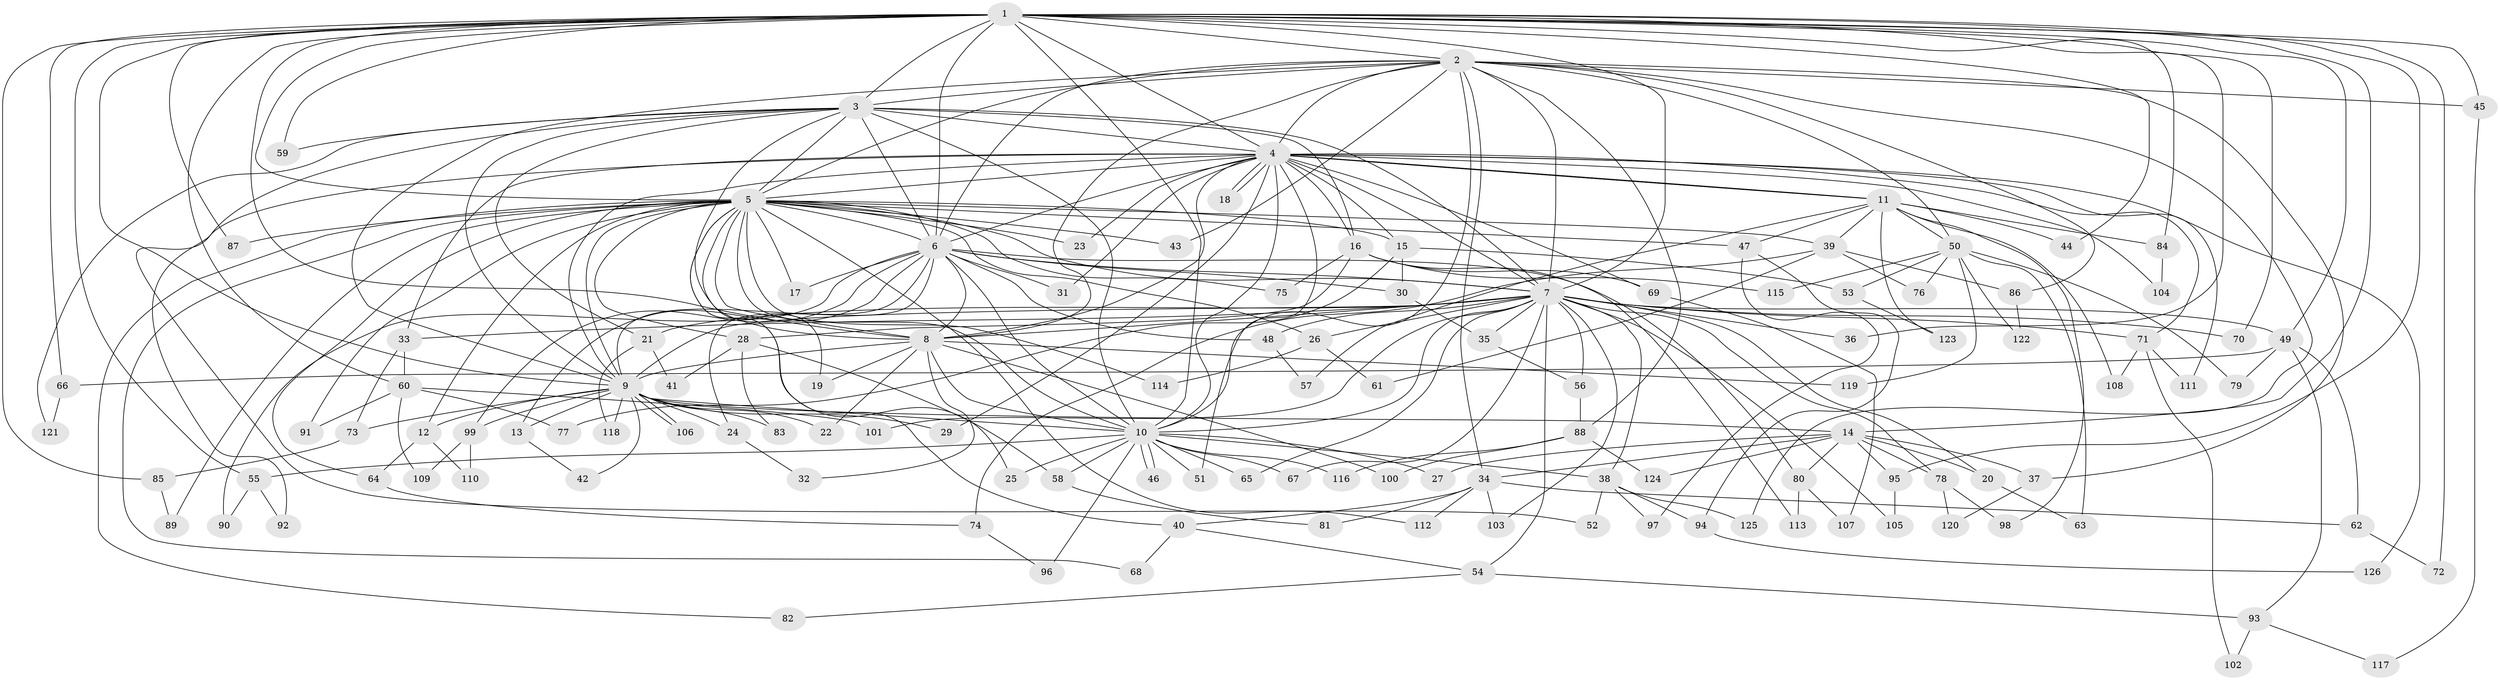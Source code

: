 // coarse degree distribution, {21: 0.010526315789473684, 19: 0.031578947368421054, 12: 0.021052631578947368, 22: 0.010526315789473684, 26: 0.010526315789473684, 33: 0.010526315789473684, 3: 0.14736842105263157, 11: 0.010526315789473684, 6: 0.06315789473684211, 7: 0.010526315789473684, 2: 0.5263157894736842, 4: 0.09473684210526316, 5: 0.031578947368421054, 8: 0.021052631578947368}
// Generated by graph-tools (version 1.1) at 2025/23/03/03/25 07:23:48]
// undirected, 126 vertices, 277 edges
graph export_dot {
graph [start="1"]
  node [color=gray90,style=filled];
  1;
  2;
  3;
  4;
  5;
  6;
  7;
  8;
  9;
  10;
  11;
  12;
  13;
  14;
  15;
  16;
  17;
  18;
  19;
  20;
  21;
  22;
  23;
  24;
  25;
  26;
  27;
  28;
  29;
  30;
  31;
  32;
  33;
  34;
  35;
  36;
  37;
  38;
  39;
  40;
  41;
  42;
  43;
  44;
  45;
  46;
  47;
  48;
  49;
  50;
  51;
  52;
  53;
  54;
  55;
  56;
  57;
  58;
  59;
  60;
  61;
  62;
  63;
  64;
  65;
  66;
  67;
  68;
  69;
  70;
  71;
  72;
  73;
  74;
  75;
  76;
  77;
  78;
  79;
  80;
  81;
  82;
  83;
  84;
  85;
  86;
  87;
  88;
  89;
  90;
  91;
  92;
  93;
  94;
  95;
  96;
  97;
  98;
  99;
  100;
  101;
  102;
  103;
  104;
  105;
  106;
  107;
  108;
  109;
  110;
  111;
  112;
  113;
  114;
  115;
  116;
  117;
  118;
  119;
  120;
  121;
  122;
  123;
  124;
  125;
  126;
  1 -- 2;
  1 -- 3;
  1 -- 4;
  1 -- 5;
  1 -- 6;
  1 -- 7;
  1 -- 8;
  1 -- 9;
  1 -- 10;
  1 -- 14;
  1 -- 36;
  1 -- 44;
  1 -- 45;
  1 -- 49;
  1 -- 55;
  1 -- 59;
  1 -- 60;
  1 -- 66;
  1 -- 70;
  1 -- 72;
  1 -- 84;
  1 -- 85;
  1 -- 87;
  1 -- 95;
  2 -- 3;
  2 -- 4;
  2 -- 5;
  2 -- 6;
  2 -- 7;
  2 -- 8;
  2 -- 9;
  2 -- 10;
  2 -- 34;
  2 -- 37;
  2 -- 43;
  2 -- 45;
  2 -- 50;
  2 -- 86;
  2 -- 88;
  2 -- 125;
  3 -- 4;
  3 -- 5;
  3 -- 6;
  3 -- 7;
  3 -- 8;
  3 -- 9;
  3 -- 10;
  3 -- 16;
  3 -- 21;
  3 -- 52;
  3 -- 59;
  3 -- 121;
  4 -- 5;
  4 -- 6;
  4 -- 7;
  4 -- 8;
  4 -- 9;
  4 -- 10;
  4 -- 11;
  4 -- 11;
  4 -- 15;
  4 -- 16;
  4 -- 18;
  4 -- 18;
  4 -- 23;
  4 -- 29;
  4 -- 31;
  4 -- 33;
  4 -- 51;
  4 -- 69;
  4 -- 71;
  4 -- 92;
  4 -- 104;
  4 -- 111;
  4 -- 126;
  5 -- 6;
  5 -- 7;
  5 -- 8;
  5 -- 9;
  5 -- 10;
  5 -- 12;
  5 -- 15;
  5 -- 17;
  5 -- 19;
  5 -- 23;
  5 -- 25;
  5 -- 26;
  5 -- 28;
  5 -- 39;
  5 -- 40;
  5 -- 43;
  5 -- 47;
  5 -- 64;
  5 -- 68;
  5 -- 75;
  5 -- 82;
  5 -- 87;
  5 -- 89;
  5 -- 91;
  5 -- 112;
  5 -- 114;
  6 -- 7;
  6 -- 8;
  6 -- 9;
  6 -- 10;
  6 -- 13;
  6 -- 17;
  6 -- 24;
  6 -- 30;
  6 -- 31;
  6 -- 48;
  6 -- 80;
  6 -- 90;
  6 -- 99;
  7 -- 8;
  7 -- 9;
  7 -- 10;
  7 -- 20;
  7 -- 21;
  7 -- 26;
  7 -- 33;
  7 -- 35;
  7 -- 36;
  7 -- 38;
  7 -- 48;
  7 -- 49;
  7 -- 54;
  7 -- 56;
  7 -- 65;
  7 -- 67;
  7 -- 70;
  7 -- 71;
  7 -- 78;
  7 -- 101;
  7 -- 103;
  7 -- 105;
  8 -- 9;
  8 -- 10;
  8 -- 19;
  8 -- 22;
  8 -- 32;
  8 -- 100;
  8 -- 119;
  9 -- 10;
  9 -- 12;
  9 -- 13;
  9 -- 14;
  9 -- 22;
  9 -- 24;
  9 -- 29;
  9 -- 42;
  9 -- 73;
  9 -- 83;
  9 -- 99;
  9 -- 106;
  9 -- 106;
  9 -- 118;
  10 -- 25;
  10 -- 27;
  10 -- 38;
  10 -- 46;
  10 -- 46;
  10 -- 51;
  10 -- 55;
  10 -- 58;
  10 -- 65;
  10 -- 67;
  10 -- 96;
  10 -- 116;
  11 -- 39;
  11 -- 44;
  11 -- 47;
  11 -- 50;
  11 -- 57;
  11 -- 84;
  11 -- 98;
  11 -- 108;
  11 -- 123;
  12 -- 64;
  12 -- 110;
  13 -- 42;
  14 -- 20;
  14 -- 27;
  14 -- 34;
  14 -- 37;
  14 -- 78;
  14 -- 80;
  14 -- 95;
  14 -- 124;
  15 -- 30;
  15 -- 53;
  15 -- 77;
  16 -- 28;
  16 -- 69;
  16 -- 75;
  16 -- 113;
  16 -- 115;
  20 -- 63;
  21 -- 41;
  21 -- 118;
  24 -- 32;
  26 -- 61;
  26 -- 114;
  28 -- 41;
  28 -- 58;
  28 -- 83;
  30 -- 35;
  33 -- 60;
  33 -- 73;
  34 -- 40;
  34 -- 62;
  34 -- 81;
  34 -- 103;
  34 -- 112;
  35 -- 56;
  37 -- 120;
  38 -- 52;
  38 -- 94;
  38 -- 97;
  38 -- 125;
  39 -- 61;
  39 -- 74;
  39 -- 76;
  39 -- 86;
  40 -- 54;
  40 -- 68;
  45 -- 117;
  47 -- 94;
  47 -- 97;
  48 -- 57;
  49 -- 62;
  49 -- 66;
  49 -- 79;
  49 -- 93;
  50 -- 53;
  50 -- 63;
  50 -- 76;
  50 -- 79;
  50 -- 115;
  50 -- 119;
  50 -- 122;
  53 -- 123;
  54 -- 82;
  54 -- 93;
  55 -- 90;
  55 -- 92;
  56 -- 88;
  58 -- 81;
  60 -- 77;
  60 -- 91;
  60 -- 101;
  60 -- 109;
  62 -- 72;
  64 -- 74;
  66 -- 121;
  69 -- 107;
  71 -- 102;
  71 -- 108;
  71 -- 111;
  73 -- 85;
  74 -- 96;
  78 -- 98;
  78 -- 120;
  80 -- 107;
  80 -- 113;
  84 -- 104;
  85 -- 89;
  86 -- 122;
  88 -- 100;
  88 -- 116;
  88 -- 124;
  93 -- 102;
  93 -- 117;
  94 -- 126;
  95 -- 105;
  99 -- 109;
  99 -- 110;
}
